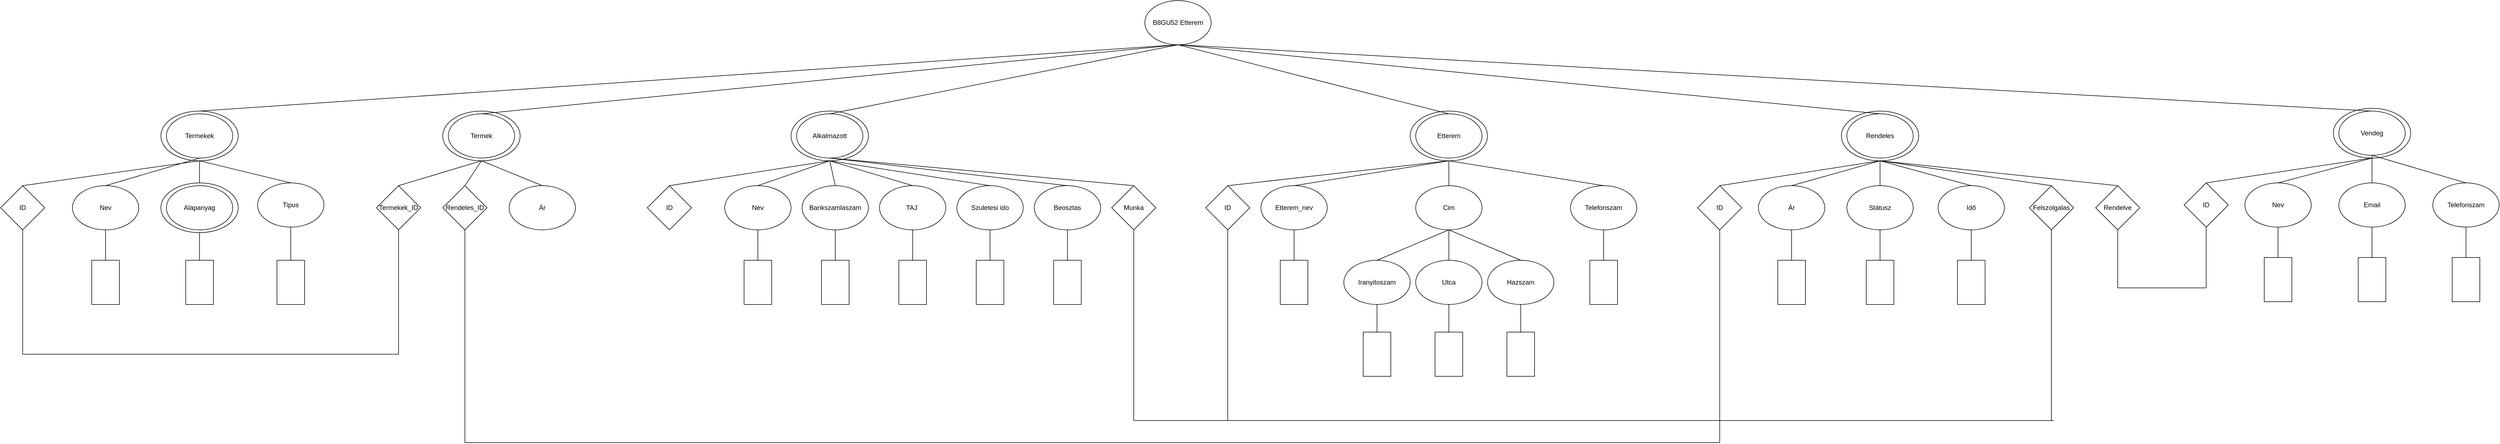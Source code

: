 <mxfile version="25.0.1">
  <diagram name="Page-1" id="ZsKMaB4A17dZ3ItfQEax">
    <mxGraphModel dx="1900" dy="530" grid="1" gridSize="10" guides="1" tooltips="1" connect="1" arrows="1" fold="1" page="1" pageScale="1" pageWidth="850" pageHeight="1100" math="0" shadow="0">
      <root>
        <mxCell id="0" />
        <mxCell id="1" parent="0" />
        <mxCell id="FFNAdtqXyO2KNYmjo27n-3" value="" style="ellipse;whiteSpace=wrap;html=1;" parent="1" vertex="1">
          <mxGeometry x="-300" y="200" width="140" height="90" as="geometry" />
        </mxCell>
        <mxCell id="FFNAdtqXyO2KNYmjo27n-1" value="B8GU52 Etterem" style="ellipse;whiteSpace=wrap;html=1;" parent="1" vertex="1">
          <mxGeometry x="1480" width="120" height="80" as="geometry" />
        </mxCell>
        <mxCell id="FFNAdtqXyO2KNYmjo27n-2" value="Termekek" style="ellipse;whiteSpace=wrap;html=1;" parent="1" vertex="1">
          <mxGeometry x="-290" y="205" width="120" height="80" as="geometry" />
        </mxCell>
        <mxCell id="FFNAdtqXyO2KNYmjo27n-4" value="" style="ellipse;whiteSpace=wrap;html=1;" parent="1" vertex="1">
          <mxGeometry x="-300" y="330" width="140" height="90" as="geometry" />
        </mxCell>
        <mxCell id="FFNAdtqXyO2KNYmjo27n-5" value="Alapanyag" style="ellipse;whiteSpace=wrap;html=1;" parent="1" vertex="1">
          <mxGeometry x="-290" y="335" width="120" height="80" as="geometry" />
        </mxCell>
        <mxCell id="FFNAdtqXyO2KNYmjo27n-7" value="Tipus" style="ellipse;whiteSpace=wrap;html=1;" parent="1" vertex="1">
          <mxGeometry x="-125" y="330" width="120" height="80" as="geometry" />
        </mxCell>
        <mxCell id="FFNAdtqXyO2KNYmjo27n-8" value="Nev" style="ellipse;whiteSpace=wrap;html=1;" parent="1" vertex="1">
          <mxGeometry x="-460" y="335" width="120" height="80" as="geometry" />
        </mxCell>
        <mxCell id="FFNAdtqXyO2KNYmjo27n-9" value="ID" style="rhombus;whiteSpace=wrap;html=1;" parent="1" vertex="1">
          <mxGeometry x="-590" y="335" width="80" height="80" as="geometry" />
        </mxCell>
        <mxCell id="FFNAdtqXyO2KNYmjo27n-10" value="" style="rounded=0;whiteSpace=wrap;html=1;" parent="1" vertex="1">
          <mxGeometry x="-425" y="470" width="50" height="80" as="geometry" />
        </mxCell>
        <mxCell id="FFNAdtqXyO2KNYmjo27n-11" value="" style="rounded=0;whiteSpace=wrap;html=1;" parent="1" vertex="1">
          <mxGeometry x="-255" y="470" width="50" height="80" as="geometry" />
        </mxCell>
        <mxCell id="FFNAdtqXyO2KNYmjo27n-12" value="" style="rounded=0;whiteSpace=wrap;html=1;" parent="1" vertex="1">
          <mxGeometry x="-90" y="470" width="50" height="80" as="geometry" />
        </mxCell>
        <mxCell id="FFNAdtqXyO2KNYmjo27n-13" value="" style="ellipse;whiteSpace=wrap;html=1;" parent="1" vertex="1">
          <mxGeometry x="210" y="200" width="140" height="90" as="geometry" />
        </mxCell>
        <mxCell id="FFNAdtqXyO2KNYmjo27n-14" value="Termek" style="ellipse;whiteSpace=wrap;html=1;" parent="1" vertex="1">
          <mxGeometry x="220" y="205" width="120" height="80" as="geometry" />
        </mxCell>
        <mxCell id="FFNAdtqXyO2KNYmjo27n-15" value="Termekek_ID" style="rhombus;whiteSpace=wrap;html=1;" parent="1" vertex="1">
          <mxGeometry x="90" y="335" width="80" height="80" as="geometry" />
        </mxCell>
        <mxCell id="FFNAdtqXyO2KNYmjo27n-16" value="Rendeles_ID" style="rhombus;whiteSpace=wrap;html=1;" parent="1" vertex="1">
          <mxGeometry x="210" y="335" width="80" height="80" as="geometry" />
        </mxCell>
        <mxCell id="FFNAdtqXyO2KNYmjo27n-17" value="Ár" style="ellipse;whiteSpace=wrap;html=1;" parent="1" vertex="1">
          <mxGeometry x="330" y="335" width="120" height="80" as="geometry" />
        </mxCell>
        <mxCell id="FFNAdtqXyO2KNYmjo27n-18" value="" style="ellipse;whiteSpace=wrap;html=1;" parent="1" vertex="1">
          <mxGeometry x="840" y="200" width="140" height="90" as="geometry" />
        </mxCell>
        <mxCell id="FFNAdtqXyO2KNYmjo27n-19" value="Alkalmazott" style="ellipse;whiteSpace=wrap;html=1;" parent="1" vertex="1">
          <mxGeometry x="850" y="205" width="120" height="80" as="geometry" />
        </mxCell>
        <mxCell id="FFNAdtqXyO2KNYmjo27n-20" value="ID" style="rhombus;whiteSpace=wrap;html=1;" parent="1" vertex="1">
          <mxGeometry x="580" y="335" width="80" height="80" as="geometry" />
        </mxCell>
        <mxCell id="FFNAdtqXyO2KNYmjo27n-21" value="Nev" style="ellipse;whiteSpace=wrap;html=1;" parent="1" vertex="1">
          <mxGeometry x="720" y="335" width="120" height="80" as="geometry" />
        </mxCell>
        <mxCell id="FFNAdtqXyO2KNYmjo27n-22" value="Bankszamlaszam" style="ellipse;whiteSpace=wrap;html=1;" parent="1" vertex="1">
          <mxGeometry x="860" y="335" width="120" height="80" as="geometry" />
        </mxCell>
        <mxCell id="FFNAdtqXyO2KNYmjo27n-23" value="TAJ&amp;nbsp;" style="ellipse;whiteSpace=wrap;html=1;" parent="1" vertex="1">
          <mxGeometry x="1000" y="335" width="120" height="80" as="geometry" />
        </mxCell>
        <mxCell id="FFNAdtqXyO2KNYmjo27n-24" value="Szuletesi ido" style="ellipse;whiteSpace=wrap;html=1;" parent="1" vertex="1">
          <mxGeometry x="1140" y="335" width="120" height="80" as="geometry" />
        </mxCell>
        <mxCell id="FFNAdtqXyO2KNYmjo27n-25" value="Beosztas" style="ellipse;whiteSpace=wrap;html=1;" parent="1" vertex="1">
          <mxGeometry x="1280" y="335" width="120" height="80" as="geometry" />
        </mxCell>
        <mxCell id="FFNAdtqXyO2KNYmjo27n-26" value="Munka" style="rhombus;whiteSpace=wrap;html=1;" parent="1" vertex="1">
          <mxGeometry x="1420" y="335" width="80" height="80" as="geometry" />
        </mxCell>
        <mxCell id="FFNAdtqXyO2KNYmjo27n-27" value="" style="rounded=0;whiteSpace=wrap;html=1;" parent="1" vertex="1">
          <mxGeometry x="755" y="470" width="50" height="80" as="geometry" />
        </mxCell>
        <mxCell id="FFNAdtqXyO2KNYmjo27n-28" value="" style="rounded=0;whiteSpace=wrap;html=1;" parent="1" vertex="1">
          <mxGeometry x="895" y="470" width="50" height="80" as="geometry" />
        </mxCell>
        <mxCell id="FFNAdtqXyO2KNYmjo27n-29" value="" style="rounded=0;whiteSpace=wrap;html=1;" parent="1" vertex="1">
          <mxGeometry x="1035" y="470" width="50" height="80" as="geometry" />
        </mxCell>
        <mxCell id="FFNAdtqXyO2KNYmjo27n-30" value="" style="rounded=0;whiteSpace=wrap;html=1;" parent="1" vertex="1">
          <mxGeometry x="1175" y="470" width="50" height="80" as="geometry" />
        </mxCell>
        <mxCell id="FFNAdtqXyO2KNYmjo27n-31" value="" style="rounded=0;whiteSpace=wrap;html=1;" parent="1" vertex="1">
          <mxGeometry x="1315" y="470" width="50" height="80" as="geometry" />
        </mxCell>
        <mxCell id="FFNAdtqXyO2KNYmjo27n-32" value="" style="ellipse;whiteSpace=wrap;html=1;" parent="1" vertex="1">
          <mxGeometry x="1960" y="200" width="140" height="90" as="geometry" />
        </mxCell>
        <mxCell id="FFNAdtqXyO2KNYmjo27n-33" value="Etterem" style="ellipse;whiteSpace=wrap;html=1;" parent="1" vertex="1">
          <mxGeometry x="1970" y="205" width="120" height="80" as="geometry" />
        </mxCell>
        <mxCell id="FFNAdtqXyO2KNYmjo27n-34" value="ID" style="rhombus;whiteSpace=wrap;html=1;" parent="1" vertex="1">
          <mxGeometry x="1590" y="335" width="80" height="80" as="geometry" />
        </mxCell>
        <mxCell id="FFNAdtqXyO2KNYmjo27n-35" value="Etterem_nev" style="ellipse;whiteSpace=wrap;html=1;" parent="1" vertex="1">
          <mxGeometry x="1690" y="335" width="120" height="80" as="geometry" />
        </mxCell>
        <mxCell id="FFNAdtqXyO2KNYmjo27n-36" value="Cim&lt;span style=&quot;color: rgba(0, 0, 0, 0); font-family: monospace; font-size: 0px; text-align: start; text-wrap-mode: nowrap;&quot;&gt;%3CmxGraphModel%3E%3Croot%3E%3CmxCell%20id%3D%220%22%2F%3E%3CmxCell%20id%3D%221%22%20parent%3D%220%22%2F%3E%3CmxCell%20id%3D%222%22%20value%3D%22Etterem_nev%22%20style%3D%22ellipse%3BwhiteSpace%3Dwrap%3Bhtml%3D1%3B%22%20vertex%3D%221%22%20parent%3D%221%22%3E%3CmxGeometry%20x%3D%221720%22%20y%3D%22335%22%20width%3D%22120%22%20height%3D%2280%22%20as%3D%22geometry%22%2F%3E%3C%2FmxCell%3E%3C%2Froot%3E%3C%2FmxGraphModel%3E&lt;/span&gt;" style="ellipse;whiteSpace=wrap;html=1;" parent="1" vertex="1">
          <mxGeometry x="1970" y="335" width="120" height="80" as="geometry" />
        </mxCell>
        <mxCell id="FFNAdtqXyO2KNYmjo27n-37" value="Telefonszam" style="ellipse;whiteSpace=wrap;html=1;" parent="1" vertex="1">
          <mxGeometry x="2250" y="335" width="120" height="80" as="geometry" />
        </mxCell>
        <mxCell id="FFNAdtqXyO2KNYmjo27n-38" value="Iranyitoszam" style="ellipse;whiteSpace=wrap;html=1;" parent="1" vertex="1">
          <mxGeometry x="1840" y="470" width="120" height="80" as="geometry" />
        </mxCell>
        <mxCell id="FFNAdtqXyO2KNYmjo27n-39" value="Utca" style="ellipse;whiteSpace=wrap;html=1;" parent="1" vertex="1">
          <mxGeometry x="1970" y="470" width="120" height="80" as="geometry" />
        </mxCell>
        <mxCell id="FFNAdtqXyO2KNYmjo27n-40" value="Hazszam" style="ellipse;whiteSpace=wrap;html=1;" parent="1" vertex="1">
          <mxGeometry x="2100" y="470" width="120" height="80" as="geometry" />
        </mxCell>
        <mxCell id="FFNAdtqXyO2KNYmjo27n-41" value="" style="rounded=0;whiteSpace=wrap;html=1;" parent="1" vertex="1">
          <mxGeometry x="1725" y="470" width="50" height="80" as="geometry" />
        </mxCell>
        <mxCell id="FFNAdtqXyO2KNYmjo27n-42" value="" style="rounded=0;whiteSpace=wrap;html=1;" parent="1" vertex="1">
          <mxGeometry x="1875" y="600" width="50" height="80" as="geometry" />
        </mxCell>
        <mxCell id="FFNAdtqXyO2KNYmjo27n-43" value="" style="rounded=0;whiteSpace=wrap;html=1;" parent="1" vertex="1">
          <mxGeometry x="2005" y="600" width="50" height="80" as="geometry" />
        </mxCell>
        <mxCell id="FFNAdtqXyO2KNYmjo27n-44" value="" style="rounded=0;whiteSpace=wrap;html=1;" parent="1" vertex="1">
          <mxGeometry x="2135" y="600" width="50" height="80" as="geometry" />
        </mxCell>
        <mxCell id="FFNAdtqXyO2KNYmjo27n-45" value="" style="rounded=0;whiteSpace=wrap;html=1;" parent="1" vertex="1">
          <mxGeometry x="2285" y="470" width="50" height="80" as="geometry" />
        </mxCell>
        <mxCell id="FFNAdtqXyO2KNYmjo27n-46" value="" style="ellipse;whiteSpace=wrap;html=1;" parent="1" vertex="1">
          <mxGeometry x="2740" y="200" width="140" height="90" as="geometry" />
        </mxCell>
        <mxCell id="FFNAdtqXyO2KNYmjo27n-47" value="Rendeles" style="ellipse;whiteSpace=wrap;html=1;" parent="1" vertex="1">
          <mxGeometry x="2750" y="205" width="120" height="80" as="geometry" />
        </mxCell>
        <mxCell id="FFNAdtqXyO2KNYmjo27n-48" value="ID" style="rhombus;whiteSpace=wrap;html=1;" parent="1" vertex="1">
          <mxGeometry x="2480" y="335" width="80" height="80" as="geometry" />
        </mxCell>
        <mxCell id="FFNAdtqXyO2KNYmjo27n-49" value="Ár" style="ellipse;whiteSpace=wrap;html=1;" parent="1" vertex="1">
          <mxGeometry x="2590" y="335" width="120" height="80" as="geometry" />
        </mxCell>
        <mxCell id="FFNAdtqXyO2KNYmjo27n-50" value="Státusz" style="ellipse;whiteSpace=wrap;html=1;" parent="1" vertex="1">
          <mxGeometry x="2750" y="335" width="120" height="80" as="geometry" />
        </mxCell>
        <mxCell id="FFNAdtqXyO2KNYmjo27n-51" value="Idő" style="ellipse;whiteSpace=wrap;html=1;" parent="1" vertex="1">
          <mxGeometry x="2915" y="335" width="120" height="80" as="geometry" />
        </mxCell>
        <mxCell id="FFNAdtqXyO2KNYmjo27n-52" value="Felszolgalas" style="rhombus;whiteSpace=wrap;html=1;" parent="1" vertex="1">
          <mxGeometry x="3080" y="335" width="80" height="80" as="geometry" />
        </mxCell>
        <mxCell id="FFNAdtqXyO2KNYmjo27n-53" value="Rendelve" style="rhombus;whiteSpace=wrap;html=1;" parent="1" vertex="1">
          <mxGeometry x="3200" y="335" width="80" height="80" as="geometry" />
        </mxCell>
        <mxCell id="FFNAdtqXyO2KNYmjo27n-54" value="" style="ellipse;whiteSpace=wrap;html=1;" parent="1" vertex="1">
          <mxGeometry x="3630" y="195" width="140" height="90" as="geometry" />
        </mxCell>
        <mxCell id="FFNAdtqXyO2KNYmjo27n-55" value="Vendeg" style="ellipse;whiteSpace=wrap;html=1;" parent="1" vertex="1">
          <mxGeometry x="3640" y="200" width="120" height="80" as="geometry" />
        </mxCell>
        <mxCell id="FFNAdtqXyO2KNYmjo27n-56" value="ID" style="rhombus;whiteSpace=wrap;html=1;" parent="1" vertex="1">
          <mxGeometry x="3360" y="330" width="80" height="80" as="geometry" />
        </mxCell>
        <mxCell id="FFNAdtqXyO2KNYmjo27n-57" value="Nev" style="ellipse;whiteSpace=wrap;html=1;" parent="1" vertex="1">
          <mxGeometry x="3470" y="330" width="120" height="80" as="geometry" />
        </mxCell>
        <mxCell id="FFNAdtqXyO2KNYmjo27n-58" value="Email" style="ellipse;whiteSpace=wrap;html=1;" parent="1" vertex="1">
          <mxGeometry x="3640" y="330" width="120" height="80" as="geometry" />
        </mxCell>
        <mxCell id="FFNAdtqXyO2KNYmjo27n-59" value="Telefonszam" style="ellipse;whiteSpace=wrap;html=1;" parent="1" vertex="1">
          <mxGeometry x="3810" y="330" width="120" height="80" as="geometry" />
        </mxCell>
        <mxCell id="FFNAdtqXyO2KNYmjo27n-60" value="" style="rounded=0;whiteSpace=wrap;html=1;" parent="1" vertex="1">
          <mxGeometry x="2625" y="470" width="50" height="80" as="geometry" />
        </mxCell>
        <mxCell id="FFNAdtqXyO2KNYmjo27n-61" value="" style="rounded=0;whiteSpace=wrap;html=1;" parent="1" vertex="1">
          <mxGeometry x="2785" y="470" width="50" height="80" as="geometry" />
        </mxCell>
        <mxCell id="FFNAdtqXyO2KNYmjo27n-62" value="" style="rounded=0;whiteSpace=wrap;html=1;" parent="1" vertex="1">
          <mxGeometry x="2950" y="470" width="50" height="80" as="geometry" />
        </mxCell>
        <mxCell id="FFNAdtqXyO2KNYmjo27n-63" value="" style="rounded=0;whiteSpace=wrap;html=1;" parent="1" vertex="1">
          <mxGeometry x="3505" y="465" width="50" height="80" as="geometry" />
        </mxCell>
        <mxCell id="FFNAdtqXyO2KNYmjo27n-64" value="" style="rounded=0;whiteSpace=wrap;html=1;" parent="1" vertex="1">
          <mxGeometry x="3675" y="465" width="50" height="80" as="geometry" />
        </mxCell>
        <mxCell id="FFNAdtqXyO2KNYmjo27n-65" value="" style="rounded=0;whiteSpace=wrap;html=1;" parent="1" vertex="1">
          <mxGeometry x="3845" y="465" width="50" height="80" as="geometry" />
        </mxCell>
        <mxCell id="FFNAdtqXyO2KNYmjo27n-66" value="" style="endArrow=none;html=1;rounded=0;entryX=0.5;entryY=1;entryDx=0;entryDy=0;exitX=0.5;exitY=0;exitDx=0;exitDy=0;" parent="1" source="FFNAdtqXyO2KNYmjo27n-3" target="FFNAdtqXyO2KNYmjo27n-1" edge="1">
          <mxGeometry width="50" height="50" relative="1" as="geometry">
            <mxPoint x="1470" y="800" as="sourcePoint" />
            <mxPoint x="1520" y="750" as="targetPoint" />
          </mxGeometry>
        </mxCell>
        <mxCell id="FFNAdtqXyO2KNYmjo27n-67" value="" style="endArrow=none;html=1;rounded=0;entryX=0.5;entryY=1;entryDx=0;entryDy=0;exitX=0.5;exitY=0;exitDx=0;exitDy=0;" parent="1" source="FFNAdtqXyO2KNYmjo27n-14" target="FFNAdtqXyO2KNYmjo27n-1" edge="1">
          <mxGeometry width="50" height="50" relative="1" as="geometry">
            <mxPoint x="-220" y="210" as="sourcePoint" />
            <mxPoint x="1550" y="90" as="targetPoint" />
          </mxGeometry>
        </mxCell>
        <mxCell id="FFNAdtqXyO2KNYmjo27n-68" value="" style="endArrow=none;html=1;rounded=0;entryX=0.5;entryY=1;entryDx=0;entryDy=0;exitX=0.5;exitY=0;exitDx=0;exitDy=0;" parent="1" source="FFNAdtqXyO2KNYmjo27n-19" target="FFNAdtqXyO2KNYmjo27n-1" edge="1">
          <mxGeometry width="50" height="50" relative="1" as="geometry">
            <mxPoint x="290" y="215" as="sourcePoint" />
            <mxPoint x="1550" y="90" as="targetPoint" />
          </mxGeometry>
        </mxCell>
        <mxCell id="FFNAdtqXyO2KNYmjo27n-69" value="" style="endArrow=none;html=1;rounded=0;entryX=0.5;entryY=1;entryDx=0;entryDy=0;exitX=0.5;exitY=0;exitDx=0;exitDy=0;" parent="1" source="FFNAdtqXyO2KNYmjo27n-33" target="FFNAdtqXyO2KNYmjo27n-1" edge="1">
          <mxGeometry width="50" height="50" relative="1" as="geometry">
            <mxPoint x="920" y="215" as="sourcePoint" />
            <mxPoint x="1550" y="90" as="targetPoint" />
          </mxGeometry>
        </mxCell>
        <mxCell id="FFNAdtqXyO2KNYmjo27n-70" value="" style="endArrow=none;html=1;rounded=0;entryX=0.5;entryY=1;entryDx=0;entryDy=0;exitX=0.5;exitY=0;exitDx=0;exitDy=0;" parent="1" source="FFNAdtqXyO2KNYmjo27n-47" target="FFNAdtqXyO2KNYmjo27n-1" edge="1">
          <mxGeometry width="50" height="50" relative="1" as="geometry">
            <mxPoint x="2020" y="180" as="sourcePoint" />
            <mxPoint x="1550" y="90" as="targetPoint" />
          </mxGeometry>
        </mxCell>
        <mxCell id="FFNAdtqXyO2KNYmjo27n-71" value="" style="endArrow=none;html=1;rounded=0;entryX=0.5;entryY=1;entryDx=0;entryDy=0;" parent="1" target="FFNAdtqXyO2KNYmjo27n-1" edge="1">
          <mxGeometry width="50" height="50" relative="1" as="geometry">
            <mxPoint x="3700" y="200" as="sourcePoint" />
            <mxPoint x="1530" y="120" as="targetPoint" />
          </mxGeometry>
        </mxCell>
        <mxCell id="FFNAdtqXyO2KNYmjo27n-72" value="" style="endArrow=none;html=1;rounded=0;exitX=0.5;exitY=0;exitDx=0;exitDy=0;entryX=0.5;entryY=1;entryDx=0;entryDy=0;" parent="1" source="FFNAdtqXyO2KNYmjo27n-9" target="FFNAdtqXyO2KNYmjo27n-3" edge="1">
          <mxGeometry width="50" height="50" relative="1" as="geometry">
            <mxPoint x="-430" y="320" as="sourcePoint" />
            <mxPoint x="-380" y="270" as="targetPoint" />
          </mxGeometry>
        </mxCell>
        <mxCell id="FFNAdtqXyO2KNYmjo27n-73" value="" style="endArrow=none;html=1;rounded=0;exitX=0.5;exitY=0;exitDx=0;exitDy=0;entryX=0.5;entryY=1;entryDx=0;entryDy=0;" parent="1" source="FFNAdtqXyO2KNYmjo27n-8" target="FFNAdtqXyO2KNYmjo27n-2" edge="1">
          <mxGeometry width="50" height="50" relative="1" as="geometry">
            <mxPoint x="-540" y="345" as="sourcePoint" />
            <mxPoint x="-220" y="300" as="targetPoint" />
          </mxGeometry>
        </mxCell>
        <mxCell id="FFNAdtqXyO2KNYmjo27n-74" value="" style="endArrow=none;html=1;rounded=0;exitX=0.5;exitY=0;exitDx=0;exitDy=0;entryX=0.5;entryY=1;entryDx=0;entryDy=0;" parent="1" source="FFNAdtqXyO2KNYmjo27n-4" target="FFNAdtqXyO2KNYmjo27n-3" edge="1">
          <mxGeometry width="50" height="50" relative="1" as="geometry">
            <mxPoint x="-390" y="345" as="sourcePoint" />
            <mxPoint x="-220" y="295" as="targetPoint" />
          </mxGeometry>
        </mxCell>
        <mxCell id="FFNAdtqXyO2KNYmjo27n-75" value="" style="endArrow=none;html=1;rounded=0;exitX=0.5;exitY=0;exitDx=0;exitDy=0;entryX=0.5;entryY=1;entryDx=0;entryDy=0;" parent="1" source="FFNAdtqXyO2KNYmjo27n-7" target="FFNAdtqXyO2KNYmjo27n-3" edge="1">
          <mxGeometry width="50" height="50" relative="1" as="geometry">
            <mxPoint x="-220" y="340" as="sourcePoint" />
            <mxPoint x="-130" y="290" as="targetPoint" />
          </mxGeometry>
        </mxCell>
        <mxCell id="FFNAdtqXyO2KNYmjo27n-76" value="" style="endArrow=none;html=1;rounded=0;entryX=0.5;entryY=1;entryDx=0;entryDy=0;exitX=0.5;exitY=0;exitDx=0;exitDy=0;" parent="1" source="FFNAdtqXyO2KNYmjo27n-10" target="FFNAdtqXyO2KNYmjo27n-8" edge="1">
          <mxGeometry width="50" height="50" relative="1" as="geometry">
            <mxPoint x="-470" y="490" as="sourcePoint" />
            <mxPoint x="-420" y="440" as="targetPoint" />
          </mxGeometry>
        </mxCell>
        <mxCell id="FFNAdtqXyO2KNYmjo27n-77" value="" style="endArrow=none;html=1;rounded=0;entryX=0.5;entryY=1;entryDx=0;entryDy=0;exitX=0.5;exitY=0;exitDx=0;exitDy=0;" parent="1" source="FFNAdtqXyO2KNYmjo27n-11" target="FFNAdtqXyO2KNYmjo27n-4" edge="1">
          <mxGeometry width="50" height="50" relative="1" as="geometry">
            <mxPoint x="-390" y="480" as="sourcePoint" />
            <mxPoint x="-390" y="425" as="targetPoint" />
            <Array as="points" />
          </mxGeometry>
        </mxCell>
        <mxCell id="FFNAdtqXyO2KNYmjo27n-78" value="" style="endArrow=none;html=1;rounded=0;entryX=0.5;entryY=1;entryDx=0;entryDy=0;exitX=0.5;exitY=0;exitDx=0;exitDy=0;" parent="1" source="FFNAdtqXyO2KNYmjo27n-12" target="FFNAdtqXyO2KNYmjo27n-7" edge="1">
          <mxGeometry width="50" height="50" relative="1" as="geometry">
            <mxPoint x="-220" y="480" as="sourcePoint" />
            <mxPoint x="-220" y="430" as="targetPoint" />
            <Array as="points" />
          </mxGeometry>
        </mxCell>
        <mxCell id="FFNAdtqXyO2KNYmjo27n-79" value="" style="endArrow=none;html=1;rounded=0;exitX=0.5;exitY=0;exitDx=0;exitDy=0;entryX=0.5;entryY=1;entryDx=0;entryDy=0;" parent="1" source="FFNAdtqXyO2KNYmjo27n-15" target="FFNAdtqXyO2KNYmjo27n-13" edge="1">
          <mxGeometry width="50" height="50" relative="1" as="geometry">
            <mxPoint x="140" y="320" as="sourcePoint" />
            <mxPoint x="190" y="270" as="targetPoint" />
          </mxGeometry>
        </mxCell>
        <mxCell id="FFNAdtqXyO2KNYmjo27n-80" value="" style="endArrow=none;html=1;rounded=0;exitX=0.5;exitY=0;exitDx=0;exitDy=0;entryX=0.5;entryY=1;entryDx=0;entryDy=0;" parent="1" source="FFNAdtqXyO2KNYmjo27n-16" target="FFNAdtqXyO2KNYmjo27n-13" edge="1">
          <mxGeometry width="50" height="50" relative="1" as="geometry">
            <mxPoint x="140" y="345" as="sourcePoint" />
            <mxPoint x="290" y="300" as="targetPoint" />
          </mxGeometry>
        </mxCell>
        <mxCell id="FFNAdtqXyO2KNYmjo27n-81" value="" style="endArrow=none;html=1;rounded=0;exitX=0.5;exitY=0;exitDx=0;exitDy=0;entryX=0.5;entryY=1;entryDx=0;entryDy=0;" parent="1" source="FFNAdtqXyO2KNYmjo27n-17" target="FFNAdtqXyO2KNYmjo27n-13" edge="1">
          <mxGeometry width="50" height="50" relative="1" as="geometry">
            <mxPoint x="150" y="355" as="sourcePoint" />
            <mxPoint x="300" y="310" as="targetPoint" />
          </mxGeometry>
        </mxCell>
        <mxCell id="FFNAdtqXyO2KNYmjo27n-82" value="" style="endArrow=none;html=1;rounded=0;exitX=0.5;exitY=0;exitDx=0;exitDy=0;entryX=0.5;entryY=1;entryDx=0;entryDy=0;" parent="1" source="FFNAdtqXyO2KNYmjo27n-20" target="FFNAdtqXyO2KNYmjo27n-18" edge="1">
          <mxGeometry width="50" height="50" relative="1" as="geometry">
            <mxPoint x="690" y="330" as="sourcePoint" />
            <mxPoint x="740" y="280" as="targetPoint" />
          </mxGeometry>
        </mxCell>
        <mxCell id="FFNAdtqXyO2KNYmjo27n-83" value="" style="endArrow=none;html=1;rounded=0;exitX=0.5;exitY=0;exitDx=0;exitDy=0;" parent="1" source="FFNAdtqXyO2KNYmjo27n-21" edge="1">
          <mxGeometry width="50" height="50" relative="1" as="geometry">
            <mxPoint x="630" y="345" as="sourcePoint" />
            <mxPoint x="910" y="290" as="targetPoint" />
          </mxGeometry>
        </mxCell>
        <mxCell id="FFNAdtqXyO2KNYmjo27n-84" value="" style="endArrow=none;html=1;rounded=0;exitX=0.5;exitY=0;exitDx=0;exitDy=0;entryX=0.5;entryY=1;entryDx=0;entryDy=0;" parent="1" source="FFNAdtqXyO2KNYmjo27n-22" target="FFNAdtqXyO2KNYmjo27n-18" edge="1">
          <mxGeometry width="50" height="50" relative="1" as="geometry">
            <mxPoint x="790" y="345" as="sourcePoint" />
            <mxPoint x="920" y="300" as="targetPoint" />
          </mxGeometry>
        </mxCell>
        <mxCell id="FFNAdtqXyO2KNYmjo27n-85" value="" style="endArrow=none;html=1;rounded=0;exitX=0.5;exitY=0;exitDx=0;exitDy=0;entryX=0.5;entryY=1;entryDx=0;entryDy=0;" parent="1" source="FFNAdtqXyO2KNYmjo27n-23" target="FFNAdtqXyO2KNYmjo27n-18" edge="1">
          <mxGeometry width="50" height="50" relative="1" as="geometry">
            <mxPoint x="800" y="355" as="sourcePoint" />
            <mxPoint x="930" y="310" as="targetPoint" />
          </mxGeometry>
        </mxCell>
        <mxCell id="FFNAdtqXyO2KNYmjo27n-86" value="" style="endArrow=none;html=1;rounded=0;exitX=0.5;exitY=0;exitDx=0;exitDy=0;entryX=0.5;entryY=1;entryDx=0;entryDy=0;" parent="1" source="FFNAdtqXyO2KNYmjo27n-24" target="FFNAdtqXyO2KNYmjo27n-18" edge="1">
          <mxGeometry width="50" height="50" relative="1" as="geometry">
            <mxPoint x="1070" y="345" as="sourcePoint" />
            <mxPoint x="920" y="300" as="targetPoint" />
          </mxGeometry>
        </mxCell>
        <mxCell id="FFNAdtqXyO2KNYmjo27n-87" value="" style="endArrow=none;html=1;rounded=0;exitX=0.5;exitY=0;exitDx=0;exitDy=0;entryX=0.5;entryY=1;entryDx=0;entryDy=0;" parent="1" source="FFNAdtqXyO2KNYmjo27n-25" target="FFNAdtqXyO2KNYmjo27n-19" edge="1">
          <mxGeometry width="50" height="50" relative="1" as="geometry">
            <mxPoint x="1210" y="345" as="sourcePoint" />
            <mxPoint x="920" y="300" as="targetPoint" />
          </mxGeometry>
        </mxCell>
        <mxCell id="FFNAdtqXyO2KNYmjo27n-88" value="" style="endArrow=none;html=1;rounded=0;exitX=0.5;exitY=0;exitDx=0;exitDy=0;entryX=0.5;entryY=1;entryDx=0;entryDy=0;" parent="1" source="FFNAdtqXyO2KNYmjo27n-26" target="FFNAdtqXyO2KNYmjo27n-19" edge="1">
          <mxGeometry width="50" height="50" relative="1" as="geometry">
            <mxPoint x="1350" y="345" as="sourcePoint" />
            <mxPoint x="920" y="295" as="targetPoint" />
          </mxGeometry>
        </mxCell>
        <mxCell id="FFNAdtqXyO2KNYmjo27n-89" value="" style="endArrow=none;html=1;rounded=0;entryX=0.5;entryY=1;entryDx=0;entryDy=0;exitX=0.5;exitY=0;exitDx=0;exitDy=0;" parent="1" source="FFNAdtqXyO2KNYmjo27n-27" target="FFNAdtqXyO2KNYmjo27n-21" edge="1">
          <mxGeometry width="50" height="50" relative="1" as="geometry">
            <mxPoint x="670" y="540" as="sourcePoint" />
            <mxPoint x="720" y="490" as="targetPoint" />
          </mxGeometry>
        </mxCell>
        <mxCell id="FFNAdtqXyO2KNYmjo27n-90" value="" style="endArrow=none;html=1;rounded=0;entryX=0.5;entryY=1;entryDx=0;entryDy=0;exitX=0.5;exitY=0;exitDx=0;exitDy=0;" parent="1" source="FFNAdtqXyO2KNYmjo27n-28" target="FFNAdtqXyO2KNYmjo27n-22" edge="1">
          <mxGeometry width="50" height="50" relative="1" as="geometry">
            <mxPoint x="790" y="480" as="sourcePoint" />
            <mxPoint x="790" y="425" as="targetPoint" />
          </mxGeometry>
        </mxCell>
        <mxCell id="FFNAdtqXyO2KNYmjo27n-91" value="" style="endArrow=none;html=1;rounded=0;entryX=0.5;entryY=1;entryDx=0;entryDy=0;exitX=0.5;exitY=0;exitDx=0;exitDy=0;" parent="1" source="FFNAdtqXyO2KNYmjo27n-29" target="FFNAdtqXyO2KNYmjo27n-23" edge="1">
          <mxGeometry width="50" height="50" relative="1" as="geometry">
            <mxPoint x="930" y="480" as="sourcePoint" />
            <mxPoint x="930" y="425" as="targetPoint" />
          </mxGeometry>
        </mxCell>
        <mxCell id="FFNAdtqXyO2KNYmjo27n-92" value="" style="endArrow=none;html=1;rounded=0;entryX=0.5;entryY=1;entryDx=0;entryDy=0;exitX=0.5;exitY=0;exitDx=0;exitDy=0;" parent="1" source="FFNAdtqXyO2KNYmjo27n-30" target="FFNAdtqXyO2KNYmjo27n-24" edge="1">
          <mxGeometry width="50" height="50" relative="1" as="geometry">
            <mxPoint x="1070" y="480" as="sourcePoint" />
            <mxPoint x="1070" y="425" as="targetPoint" />
          </mxGeometry>
        </mxCell>
        <mxCell id="FFNAdtqXyO2KNYmjo27n-93" value="" style="endArrow=none;html=1;rounded=0;entryX=0.5;entryY=1;entryDx=0;entryDy=0;exitX=0.5;exitY=0;exitDx=0;exitDy=0;" parent="1" source="FFNAdtqXyO2KNYmjo27n-31" target="FFNAdtqXyO2KNYmjo27n-25" edge="1">
          <mxGeometry width="50" height="50" relative="1" as="geometry">
            <mxPoint x="1210" y="480" as="sourcePoint" />
            <mxPoint x="1210" y="425" as="targetPoint" />
          </mxGeometry>
        </mxCell>
        <mxCell id="FFNAdtqXyO2KNYmjo27n-94" value="" style="endArrow=none;html=1;rounded=0;exitX=0.5;exitY=0;exitDx=0;exitDy=0;entryX=0.5;entryY=1;entryDx=0;entryDy=0;" parent="1" source="FFNAdtqXyO2KNYmjo27n-34" target="FFNAdtqXyO2KNYmjo27n-32" edge="1">
          <mxGeometry width="50" height="50" relative="1" as="geometry">
            <mxPoint x="1890" y="340" as="sourcePoint" />
            <mxPoint x="1940" y="290" as="targetPoint" />
          </mxGeometry>
        </mxCell>
        <mxCell id="FFNAdtqXyO2KNYmjo27n-95" value="" style="endArrow=none;html=1;rounded=0;exitX=0.5;exitY=0;exitDx=0;exitDy=0;entryX=0.5;entryY=1;entryDx=0;entryDy=0;" parent="1" source="FFNAdtqXyO2KNYmjo27n-35" target="FFNAdtqXyO2KNYmjo27n-32" edge="1">
          <mxGeometry width="50" height="50" relative="1" as="geometry">
            <mxPoint x="1640" y="345" as="sourcePoint" />
            <mxPoint x="2040" y="300" as="targetPoint" />
          </mxGeometry>
        </mxCell>
        <mxCell id="FFNAdtqXyO2KNYmjo27n-96" value="" style="endArrow=none;html=1;rounded=0;exitX=0.5;exitY=0;exitDx=0;exitDy=0;entryX=0.5;entryY=1;entryDx=0;entryDy=0;" parent="1" source="FFNAdtqXyO2KNYmjo27n-36" target="FFNAdtqXyO2KNYmjo27n-32" edge="1">
          <mxGeometry width="50" height="50" relative="1" as="geometry">
            <mxPoint x="1760" y="345" as="sourcePoint" />
            <mxPoint x="2040" y="300" as="targetPoint" />
          </mxGeometry>
        </mxCell>
        <mxCell id="FFNAdtqXyO2KNYmjo27n-97" value="" style="endArrow=none;html=1;rounded=0;exitX=0.5;exitY=0;exitDx=0;exitDy=0;entryX=0.5;entryY=1;entryDx=0;entryDy=0;" parent="1" source="FFNAdtqXyO2KNYmjo27n-37" target="FFNAdtqXyO2KNYmjo27n-32" edge="1">
          <mxGeometry width="50" height="50" relative="1" as="geometry">
            <mxPoint x="2040" y="345" as="sourcePoint" />
            <mxPoint x="2040" y="300" as="targetPoint" />
          </mxGeometry>
        </mxCell>
        <mxCell id="FFNAdtqXyO2KNYmjo27n-98" value="" style="endArrow=none;html=1;rounded=0;exitX=0.5;exitY=0;exitDx=0;exitDy=0;entryX=0.5;entryY=1;entryDx=0;entryDy=0;" parent="1" source="FFNAdtqXyO2KNYmjo27n-41" target="FFNAdtqXyO2KNYmjo27n-35" edge="1">
          <mxGeometry width="50" height="50" relative="1" as="geometry">
            <mxPoint x="1890" y="440" as="sourcePoint" />
            <mxPoint x="1940" y="390" as="targetPoint" />
          </mxGeometry>
        </mxCell>
        <mxCell id="FFNAdtqXyO2KNYmjo27n-99" value="" style="endArrow=none;html=1;rounded=0;exitX=0.5;exitY=0;exitDx=0;exitDy=0;entryX=0.5;entryY=1;entryDx=0;entryDy=0;" parent="1" source="FFNAdtqXyO2KNYmjo27n-38" target="FFNAdtqXyO2KNYmjo27n-36" edge="1">
          <mxGeometry width="50" height="50" relative="1" as="geometry">
            <mxPoint x="1760" y="480" as="sourcePoint" />
            <mxPoint x="1760" y="425" as="targetPoint" />
          </mxGeometry>
        </mxCell>
        <mxCell id="FFNAdtqXyO2KNYmjo27n-100" value="" style="endArrow=none;html=1;rounded=0;exitX=0.5;exitY=0;exitDx=0;exitDy=0;entryX=0.5;entryY=1;entryDx=0;entryDy=0;" parent="1" source="FFNAdtqXyO2KNYmjo27n-39" target="FFNAdtqXyO2KNYmjo27n-36" edge="1">
          <mxGeometry width="50" height="50" relative="1" as="geometry">
            <mxPoint x="1910" y="480" as="sourcePoint" />
            <mxPoint x="2040" y="425" as="targetPoint" />
          </mxGeometry>
        </mxCell>
        <mxCell id="FFNAdtqXyO2KNYmjo27n-101" value="" style="endArrow=none;html=1;rounded=0;exitX=0.5;exitY=0;exitDx=0;exitDy=0;entryX=0.5;entryY=1;entryDx=0;entryDy=0;" parent="1" source="FFNAdtqXyO2KNYmjo27n-40" target="FFNAdtqXyO2KNYmjo27n-36" edge="1">
          <mxGeometry width="50" height="50" relative="1" as="geometry">
            <mxPoint x="2040" y="480" as="sourcePoint" />
            <mxPoint x="2040" y="425" as="targetPoint" />
          </mxGeometry>
        </mxCell>
        <mxCell id="FFNAdtqXyO2KNYmjo27n-102" value="" style="endArrow=none;html=1;rounded=0;entryX=0.5;entryY=1;entryDx=0;entryDy=0;exitX=0.5;exitY=0;exitDx=0;exitDy=0;" parent="1" source="FFNAdtqXyO2KNYmjo27n-45" target="FFNAdtqXyO2KNYmjo27n-37" edge="1">
          <mxGeometry width="50" height="50" relative="1" as="geometry">
            <mxPoint x="2200" y="500" as="sourcePoint" />
            <mxPoint x="2250" y="450" as="targetPoint" />
          </mxGeometry>
        </mxCell>
        <mxCell id="FFNAdtqXyO2KNYmjo27n-103" value="" style="endArrow=none;html=1;rounded=0;entryX=0.5;entryY=1;entryDx=0;entryDy=0;exitX=0.5;exitY=0;exitDx=0;exitDy=0;" parent="1" source="FFNAdtqXyO2KNYmjo27n-42" target="FFNAdtqXyO2KNYmjo27n-38" edge="1">
          <mxGeometry width="50" height="50" relative="1" as="geometry">
            <mxPoint x="1790" y="660" as="sourcePoint" />
            <mxPoint x="1840" y="610" as="targetPoint" />
          </mxGeometry>
        </mxCell>
        <mxCell id="FFNAdtqXyO2KNYmjo27n-104" value="" style="endArrow=none;html=1;rounded=0;entryX=0.5;entryY=1;entryDx=0;entryDy=0;exitX=0.5;exitY=0;exitDx=0;exitDy=0;" parent="1" source="FFNAdtqXyO2KNYmjo27n-43" target="FFNAdtqXyO2KNYmjo27n-39" edge="1">
          <mxGeometry width="50" height="50" relative="1" as="geometry">
            <mxPoint x="1910" y="610" as="sourcePoint" />
            <mxPoint x="1910" y="560" as="targetPoint" />
          </mxGeometry>
        </mxCell>
        <mxCell id="FFNAdtqXyO2KNYmjo27n-105" value="" style="endArrow=none;html=1;rounded=0;entryX=0.5;entryY=1;entryDx=0;entryDy=0;exitX=0.5;exitY=0;exitDx=0;exitDy=0;" parent="1" source="FFNAdtqXyO2KNYmjo27n-44" target="FFNAdtqXyO2KNYmjo27n-40" edge="1">
          <mxGeometry width="50" height="50" relative="1" as="geometry">
            <mxPoint x="1920" y="620" as="sourcePoint" />
            <mxPoint x="1920" y="570" as="targetPoint" />
          </mxGeometry>
        </mxCell>
        <mxCell id="FFNAdtqXyO2KNYmjo27n-106" value="" style="endArrow=none;html=1;rounded=0;exitX=0.5;exitY=0;exitDx=0;exitDy=0;entryX=0.5;entryY=1;entryDx=0;entryDy=0;" parent="1" source="FFNAdtqXyO2KNYmjo27n-48" target="FFNAdtqXyO2KNYmjo27n-46" edge="1">
          <mxGeometry width="50" height="50" relative="1" as="geometry">
            <mxPoint x="2590" y="320" as="sourcePoint" />
            <mxPoint x="2640" y="270" as="targetPoint" />
          </mxGeometry>
        </mxCell>
        <mxCell id="FFNAdtqXyO2KNYmjo27n-107" value="" style="endArrow=none;html=1;rounded=0;exitX=0.5;exitY=0;exitDx=0;exitDy=0;entryX=0.5;entryY=1;entryDx=0;entryDy=0;" parent="1" source="FFNAdtqXyO2KNYmjo27n-49" target="FFNAdtqXyO2KNYmjo27n-46" edge="1">
          <mxGeometry width="50" height="50" relative="1" as="geometry">
            <mxPoint x="2530" y="345" as="sourcePoint" />
            <mxPoint x="2820" y="300" as="targetPoint" />
          </mxGeometry>
        </mxCell>
        <mxCell id="FFNAdtqXyO2KNYmjo27n-108" value="" style="endArrow=none;html=1;rounded=0;exitX=0.5;exitY=0;exitDx=0;exitDy=0;entryX=0.5;entryY=1;entryDx=0;entryDy=0;" parent="1" source="FFNAdtqXyO2KNYmjo27n-50" target="FFNAdtqXyO2KNYmjo27n-46" edge="1">
          <mxGeometry width="50" height="50" relative="1" as="geometry">
            <mxPoint x="2660" y="345" as="sourcePoint" />
            <mxPoint x="2820" y="300" as="targetPoint" />
          </mxGeometry>
        </mxCell>
        <mxCell id="FFNAdtqXyO2KNYmjo27n-109" value="" style="endArrow=none;html=1;rounded=0;exitX=0.5;exitY=0;exitDx=0;exitDy=0;entryX=0.5;entryY=1;entryDx=0;entryDy=0;" parent="1" source="FFNAdtqXyO2KNYmjo27n-51" target="FFNAdtqXyO2KNYmjo27n-46" edge="1">
          <mxGeometry width="50" height="50" relative="1" as="geometry">
            <mxPoint x="2820" y="345" as="sourcePoint" />
            <mxPoint x="2820" y="300" as="targetPoint" />
          </mxGeometry>
        </mxCell>
        <mxCell id="FFNAdtqXyO2KNYmjo27n-110" value="" style="endArrow=none;html=1;rounded=0;exitX=0.5;exitY=0;exitDx=0;exitDy=0;entryX=0.5;entryY=1;entryDx=0;entryDy=0;" parent="1" source="FFNAdtqXyO2KNYmjo27n-52" target="FFNAdtqXyO2KNYmjo27n-46" edge="1">
          <mxGeometry width="50" height="50" relative="1" as="geometry">
            <mxPoint x="2985" y="345" as="sourcePoint" />
            <mxPoint x="2820" y="300" as="targetPoint" />
          </mxGeometry>
        </mxCell>
        <mxCell id="FFNAdtqXyO2KNYmjo27n-111" value="" style="endArrow=none;html=1;rounded=0;exitX=0.5;exitY=0;exitDx=0;exitDy=0;entryX=0.5;entryY=1;entryDx=0;entryDy=0;" parent="1" source="FFNAdtqXyO2KNYmjo27n-53" target="FFNAdtqXyO2KNYmjo27n-46" edge="1">
          <mxGeometry width="50" height="50" relative="1" as="geometry">
            <mxPoint x="2995" y="355" as="sourcePoint" />
            <mxPoint x="2830" y="310" as="targetPoint" />
          </mxGeometry>
        </mxCell>
        <mxCell id="FFNAdtqXyO2KNYmjo27n-112" value="" style="endArrow=none;html=1;rounded=0;entryX=0.5;entryY=1;entryDx=0;entryDy=0;exitX=0.5;exitY=0;exitDx=0;exitDy=0;" parent="1" source="FFNAdtqXyO2KNYmjo27n-60" target="FFNAdtqXyO2KNYmjo27n-49" edge="1">
          <mxGeometry width="50" height="50" relative="1" as="geometry">
            <mxPoint x="2550" y="530" as="sourcePoint" />
            <mxPoint x="2600" y="480" as="targetPoint" />
          </mxGeometry>
        </mxCell>
        <mxCell id="FFNAdtqXyO2KNYmjo27n-113" value="" style="endArrow=none;html=1;rounded=0;entryX=0.5;entryY=1;entryDx=0;entryDy=0;exitX=0.5;exitY=0;exitDx=0;exitDy=0;" parent="1" source="FFNAdtqXyO2KNYmjo27n-61" target="FFNAdtqXyO2KNYmjo27n-50" edge="1">
          <mxGeometry width="50" height="50" relative="1" as="geometry">
            <mxPoint x="2660" y="480" as="sourcePoint" />
            <mxPoint x="2660" y="425" as="targetPoint" />
          </mxGeometry>
        </mxCell>
        <mxCell id="FFNAdtqXyO2KNYmjo27n-114" value="" style="endArrow=none;html=1;rounded=0;entryX=0.5;entryY=1;entryDx=0;entryDy=0;exitX=0.5;exitY=0;exitDx=0;exitDy=0;" parent="1" source="FFNAdtqXyO2KNYmjo27n-62" target="FFNAdtqXyO2KNYmjo27n-51" edge="1">
          <mxGeometry width="50" height="50" relative="1" as="geometry">
            <mxPoint x="2820" y="480" as="sourcePoint" />
            <mxPoint x="2820" y="425" as="targetPoint" />
          </mxGeometry>
        </mxCell>
        <mxCell id="FFNAdtqXyO2KNYmjo27n-115" value="" style="endArrow=none;html=1;rounded=0;exitX=0.5;exitY=0;exitDx=0;exitDy=0;entryX=0.5;entryY=1;entryDx=0;entryDy=0;" parent="1" source="FFNAdtqXyO2KNYmjo27n-56" target="FFNAdtqXyO2KNYmjo27n-54" edge="1">
          <mxGeometry width="50" height="50" relative="1" as="geometry">
            <mxPoint x="3480" y="310" as="sourcePoint" />
            <mxPoint x="3530" y="260" as="targetPoint" />
          </mxGeometry>
        </mxCell>
        <mxCell id="FFNAdtqXyO2KNYmjo27n-116" value="" style="endArrow=none;html=1;rounded=0;exitX=0.5;exitY=0;exitDx=0;exitDy=0;entryX=0.5;entryY=1;entryDx=0;entryDy=0;" parent="1" source="FFNAdtqXyO2KNYmjo27n-57" target="FFNAdtqXyO2KNYmjo27n-54" edge="1">
          <mxGeometry width="50" height="50" relative="1" as="geometry">
            <mxPoint x="3410" y="340" as="sourcePoint" />
            <mxPoint x="3710" y="295" as="targetPoint" />
          </mxGeometry>
        </mxCell>
        <mxCell id="FFNAdtqXyO2KNYmjo27n-117" value="" style="endArrow=none;html=1;rounded=0;exitX=0.5;exitY=0;exitDx=0;exitDy=0;entryX=0.5;entryY=1;entryDx=0;entryDy=0;" parent="1" source="FFNAdtqXyO2KNYmjo27n-58" target="FFNAdtqXyO2KNYmjo27n-55" edge="1">
          <mxGeometry width="50" height="50" relative="1" as="geometry">
            <mxPoint x="3540" y="340" as="sourcePoint" />
            <mxPoint x="3710" y="295" as="targetPoint" />
          </mxGeometry>
        </mxCell>
        <mxCell id="FFNAdtqXyO2KNYmjo27n-118" value="" style="endArrow=none;html=1;rounded=0;exitX=0.5;exitY=0;exitDx=0;exitDy=0;entryX=0.5;entryY=1;entryDx=0;entryDy=0;" parent="1" source="FFNAdtqXyO2KNYmjo27n-59" target="FFNAdtqXyO2KNYmjo27n-55" edge="1">
          <mxGeometry width="50" height="50" relative="1" as="geometry">
            <mxPoint x="3550" y="350" as="sourcePoint" />
            <mxPoint x="3720" y="305" as="targetPoint" />
          </mxGeometry>
        </mxCell>
        <mxCell id="FFNAdtqXyO2KNYmjo27n-119" value="" style="endArrow=none;html=1;rounded=0;entryX=0.5;entryY=1;entryDx=0;entryDy=0;exitX=0.5;exitY=0;exitDx=0;exitDy=0;" parent="1" source="FFNAdtqXyO2KNYmjo27n-63" target="FFNAdtqXyO2KNYmjo27n-57" edge="1">
          <mxGeometry width="50" height="50" relative="1" as="geometry">
            <mxPoint x="3380" y="550" as="sourcePoint" />
            <mxPoint x="3430" y="500" as="targetPoint" />
          </mxGeometry>
        </mxCell>
        <mxCell id="FFNAdtqXyO2KNYmjo27n-120" value="" style="endArrow=none;html=1;rounded=0;entryX=0.5;entryY=1;entryDx=0;entryDy=0;exitX=0.5;exitY=0;exitDx=0;exitDy=0;" parent="1" source="FFNAdtqXyO2KNYmjo27n-64" target="FFNAdtqXyO2KNYmjo27n-58" edge="1">
          <mxGeometry width="50" height="50" relative="1" as="geometry">
            <mxPoint x="3540" y="475" as="sourcePoint" />
            <mxPoint x="3540" y="420" as="targetPoint" />
          </mxGeometry>
        </mxCell>
        <mxCell id="FFNAdtqXyO2KNYmjo27n-121" value="" style="endArrow=none;html=1;rounded=0;entryX=0.5;entryY=1;entryDx=0;entryDy=0;exitX=0.5;exitY=0;exitDx=0;exitDy=0;" parent="1" source="FFNAdtqXyO2KNYmjo27n-65" target="FFNAdtqXyO2KNYmjo27n-59" edge="1">
          <mxGeometry width="50" height="50" relative="1" as="geometry">
            <mxPoint x="3550" y="485" as="sourcePoint" />
            <mxPoint x="3550" y="430" as="targetPoint" />
          </mxGeometry>
        </mxCell>
        <mxCell id="FFNAdtqXyO2KNYmjo27n-122" value="" style="endArrow=none;html=1;rounded=0;entryX=0.5;entryY=1;entryDx=0;entryDy=0;" parent="1" target="FFNAdtqXyO2KNYmjo27n-9" edge="1">
          <mxGeometry width="50" height="50" relative="1" as="geometry">
            <mxPoint x="-550" y="640" as="sourcePoint" />
            <mxPoint x="-560" y="490" as="targetPoint" />
          </mxGeometry>
        </mxCell>
        <mxCell id="FFNAdtqXyO2KNYmjo27n-123" value="" style="endArrow=none;html=1;rounded=0;" parent="1" edge="1">
          <mxGeometry width="50" height="50" relative="1" as="geometry">
            <mxPoint x="-550" y="640" as="sourcePoint" />
            <mxPoint x="130" y="640" as="targetPoint" />
          </mxGeometry>
        </mxCell>
        <mxCell id="FFNAdtqXyO2KNYmjo27n-124" value="" style="endArrow=none;html=1;rounded=0;entryX=0.5;entryY=1;entryDx=0;entryDy=0;" parent="1" target="FFNAdtqXyO2KNYmjo27n-15" edge="1">
          <mxGeometry width="50" height="50" relative="1" as="geometry">
            <mxPoint x="130" y="640" as="sourcePoint" />
            <mxPoint x="150" y="540" as="targetPoint" />
          </mxGeometry>
        </mxCell>
        <mxCell id="FFNAdtqXyO2KNYmjo27n-125" value="" style="endArrow=none;html=1;rounded=0;entryX=0.5;entryY=1;entryDx=0;entryDy=0;" parent="1" target="FFNAdtqXyO2KNYmjo27n-16" edge="1">
          <mxGeometry width="50" height="50" relative="1" as="geometry">
            <mxPoint x="250" y="800" as="sourcePoint" />
            <mxPoint x="240" y="490" as="targetPoint" />
          </mxGeometry>
        </mxCell>
        <mxCell id="FFNAdtqXyO2KNYmjo27n-126" value="" style="endArrow=none;html=1;rounded=0;" parent="1" edge="1">
          <mxGeometry width="50" height="50" relative="1" as="geometry">
            <mxPoint x="250" y="800" as="sourcePoint" />
            <mxPoint x="2520" y="800" as="targetPoint" />
          </mxGeometry>
        </mxCell>
        <mxCell id="FFNAdtqXyO2KNYmjo27n-127" value="" style="endArrow=none;html=1;rounded=0;entryX=0.5;entryY=1;entryDx=0;entryDy=0;" parent="1" target="FFNAdtqXyO2KNYmjo27n-48" edge="1">
          <mxGeometry width="50" height="50" relative="1" as="geometry">
            <mxPoint x="2520" y="800" as="sourcePoint" />
            <mxPoint x="2520" y="620" as="targetPoint" />
          </mxGeometry>
        </mxCell>
        <mxCell id="FFNAdtqXyO2KNYmjo27n-128" value="" style="endArrow=none;html=1;rounded=0;entryX=0.5;entryY=1;entryDx=0;entryDy=0;" parent="1" target="FFNAdtqXyO2KNYmjo27n-26" edge="1">
          <mxGeometry width="50" height="50" relative="1" as="geometry">
            <mxPoint x="1460" y="760" as="sourcePoint" />
            <mxPoint x="1490" y="530" as="targetPoint" />
          </mxGeometry>
        </mxCell>
        <mxCell id="FFNAdtqXyO2KNYmjo27n-129" value="" style="endArrow=none;html=1;rounded=0;entryX=0.5;entryY=1;entryDx=0;entryDy=0;" parent="1" target="FFNAdtqXyO2KNYmjo27n-34" edge="1">
          <mxGeometry width="50" height="50" relative="1" as="geometry">
            <mxPoint x="1630" y="760" as="sourcePoint" />
            <mxPoint x="1660" y="540" as="targetPoint" />
          </mxGeometry>
        </mxCell>
        <mxCell id="FFNAdtqXyO2KNYmjo27n-130" value="" style="endArrow=none;html=1;rounded=0;" parent="1" edge="1">
          <mxGeometry width="50" height="50" relative="1" as="geometry">
            <mxPoint x="1460" y="760" as="sourcePoint" />
            <mxPoint x="3124.267" y="760" as="targetPoint" />
          </mxGeometry>
        </mxCell>
        <mxCell id="FFNAdtqXyO2KNYmjo27n-131" value="" style="endArrow=none;html=1;rounded=0;entryX=0.5;entryY=1;entryDx=0;entryDy=0;" parent="1" target="FFNAdtqXyO2KNYmjo27n-52" edge="1">
          <mxGeometry width="50" height="50" relative="1" as="geometry">
            <mxPoint x="3120" y="760" as="sourcePoint" />
            <mxPoint x="3190" y="630" as="targetPoint" />
          </mxGeometry>
        </mxCell>
        <mxCell id="FFNAdtqXyO2KNYmjo27n-132" value="" style="endArrow=none;html=1;rounded=0;entryX=0.5;entryY=1;entryDx=0;entryDy=0;" parent="1" target="FFNAdtqXyO2KNYmjo27n-53" edge="1">
          <mxGeometry width="50" height="50" relative="1" as="geometry">
            <mxPoint x="3240" y="520" as="sourcePoint" />
            <mxPoint x="3270" y="490" as="targetPoint" />
          </mxGeometry>
        </mxCell>
        <mxCell id="FFNAdtqXyO2KNYmjo27n-133" value="" style="endArrow=none;html=1;rounded=0;" parent="1" edge="1">
          <mxGeometry width="50" height="50" relative="1" as="geometry">
            <mxPoint x="3240" y="520" as="sourcePoint" />
            <mxPoint x="3400" y="520" as="targetPoint" />
          </mxGeometry>
        </mxCell>
        <mxCell id="FFNAdtqXyO2KNYmjo27n-134" value="" style="endArrow=none;html=1;rounded=0;exitX=0.5;exitY=1;exitDx=0;exitDy=0;" parent="1" source="FFNAdtqXyO2KNYmjo27n-56" edge="1">
          <mxGeometry width="50" height="50" relative="1" as="geometry">
            <mxPoint x="3250" y="530" as="sourcePoint" />
            <mxPoint x="3400" y="520" as="targetPoint" />
          </mxGeometry>
        </mxCell>
      </root>
    </mxGraphModel>
  </diagram>
</mxfile>

